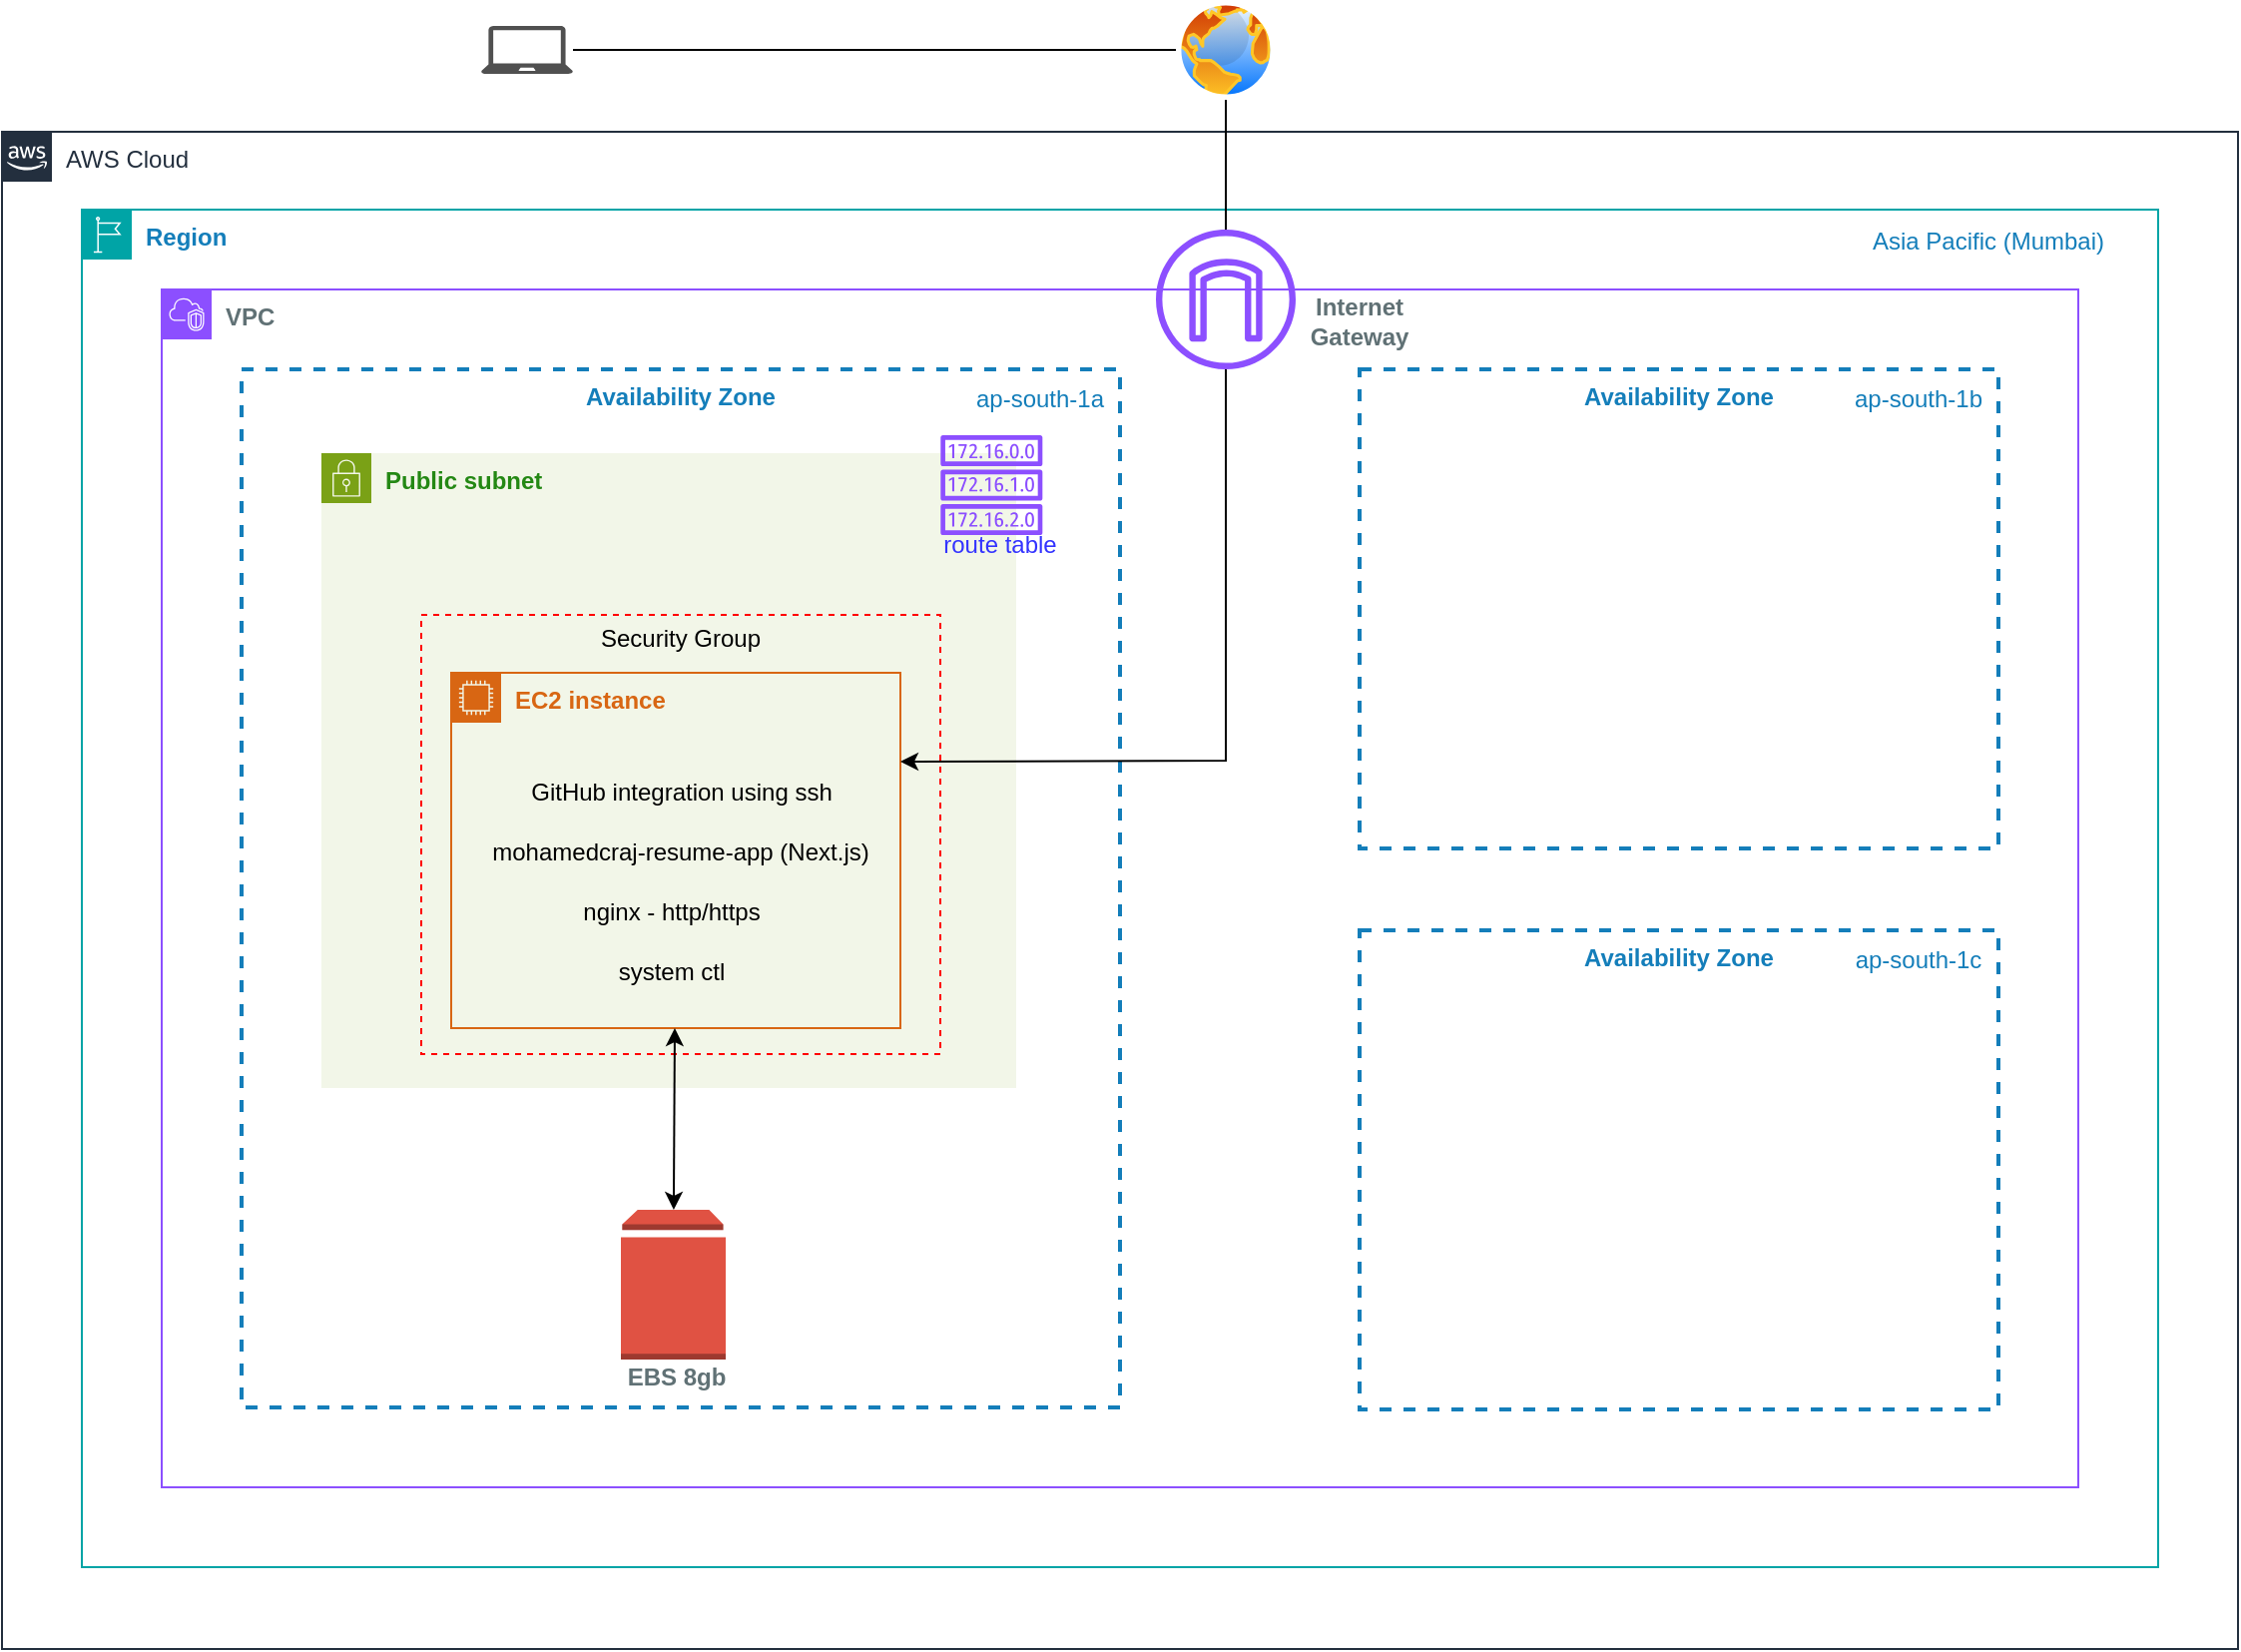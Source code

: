 <mxfile version="24.8.0">
  <diagram name="Page-1" id="13-ynUv5Vi8niWrXXFms">
    <mxGraphModel dx="1570" dy="1860" grid="1" gridSize="10" guides="1" tooltips="1" connect="1" arrows="1" fold="1" page="1" pageScale="1" pageWidth="1169" pageHeight="827" math="0" shadow="0">
      <root>
        <mxCell id="0" />
        <mxCell id="1" parent="0" />
        <mxCell id="L4TfTG_HE_Cz_6SOouko-7" value="&lt;font color=&quot;#607175&quot;&gt;&lt;b&gt;VPC&lt;/b&gt;&lt;/font&gt;" style="points=[[0,0],[0.25,0],[0.5,0],[0.75,0],[1,0],[1,0.25],[1,0.5],[1,0.75],[1,1],[0.75,1],[0.5,1],[0.25,1],[0,1],[0,0.75],[0,0.5],[0,0.25]];outlineConnect=0;gradientColor=none;html=1;whiteSpace=wrap;fontSize=12;fontStyle=0;container=1;pointerEvents=0;collapsible=0;recursiveResize=0;shape=mxgraph.aws4.group;grIcon=mxgraph.aws4.group_vpc2;strokeColor=#8C4FFF;fillColor=none;verticalAlign=top;align=left;spacingLeft=30;fontColor=#AAB7B8;dashed=0;" parent="1" vertex="1">
          <mxGeometry x="120" y="119" width="960" height="600" as="geometry" />
        </mxCell>
        <mxCell id="L4TfTG_HE_Cz_6SOouko-2" value="&lt;b&gt;Availability Zone&lt;/b&gt;" style="fillColor=none;strokeColor=#147EBA;dashed=1;verticalAlign=top;fontStyle=0;fontColor=#147EBA;whiteSpace=wrap;html=1;strokeWidth=2;" parent="L4TfTG_HE_Cz_6SOouko-7" vertex="1">
          <mxGeometry x="40" y="40" width="440" height="520" as="geometry" />
        </mxCell>
        <mxCell id="2Y4jXMCBEfJ4xLDZcFPG-1" value="&lt;b&gt;Public subnet&lt;/b&gt;" style="points=[[0,0],[0.25,0],[0.5,0],[0.75,0],[1,0],[1,0.25],[1,0.5],[1,0.75],[1,1],[0.75,1],[0.5,1],[0.25,1],[0,1],[0,0.75],[0,0.5],[0,0.25]];outlineConnect=0;gradientColor=none;html=1;whiteSpace=wrap;fontSize=12;fontStyle=0;container=1;pointerEvents=0;collapsible=0;recursiveResize=0;shape=mxgraph.aws4.group;grIcon=mxgraph.aws4.group_security_group;grStroke=0;strokeColor=#7AA116;fillColor=#F2F6E8;verticalAlign=top;align=left;spacingLeft=30;fontColor=#248814;dashed=0;" parent="L4TfTG_HE_Cz_6SOouko-7" vertex="1">
          <mxGeometry x="80" y="82" width="348" height="318" as="geometry" />
        </mxCell>
        <mxCell id="L4TfTG_HE_Cz_6SOouko-5" value="&lt;b&gt;Availability Zone&lt;/b&gt;" style="fillColor=none;strokeColor=#147EBA;dashed=1;verticalAlign=top;fontStyle=0;fontColor=#147EBA;whiteSpace=wrap;html=1;strokeWidth=2;" parent="L4TfTG_HE_Cz_6SOouko-7" vertex="1">
          <mxGeometry x="600" y="40" width="320" height="240" as="geometry" />
        </mxCell>
        <mxCell id="x8ulssIdyP4FOZrkm7Mt-3" value="&lt;span style=&quot;caret-color: rgb(20, 126, 186); color: rgb(20, 126, 186);&quot;&gt;ap-south-1a&lt;/span&gt;" style="text;html=1;align=center;verticalAlign=middle;whiteSpace=wrap;rounded=0;" parent="L4TfTG_HE_Cz_6SOouko-7" vertex="1">
          <mxGeometry x="400" y="40" width="80" height="30" as="geometry" />
        </mxCell>
        <mxCell id="x8ulssIdyP4FOZrkm7Mt-4" value="&lt;span style=&quot;caret-color: rgb(20, 126, 186); color: rgb(20, 126, 186);&quot;&gt;ap-south-1b&lt;/span&gt;" style="text;html=1;align=center;verticalAlign=middle;whiteSpace=wrap;rounded=0;" parent="L4TfTG_HE_Cz_6SOouko-7" vertex="1">
          <mxGeometry x="840" y="40" width="80" height="30" as="geometry" />
        </mxCell>
        <mxCell id="x8ulssIdyP4FOZrkm7Mt-6" value="mohamedcraj-resume-app (Next.js)" style="text;html=1;align=center;verticalAlign=middle;whiteSpace=wrap;rounded=0;" parent="L4TfTG_HE_Cz_6SOouko-7" vertex="1">
          <mxGeometry x="155" y="267" width="210" height="30" as="geometry" />
        </mxCell>
        <mxCell id="x8ulssIdyP4FOZrkm7Mt-8" value="system ctl" style="text;html=1;align=center;verticalAlign=middle;whiteSpace=wrap;rounded=0;" parent="L4TfTG_HE_Cz_6SOouko-7" vertex="1">
          <mxGeometry x="177.5" y="327" width="155" height="30" as="geometry" />
        </mxCell>
        <mxCell id="x8ulssIdyP4FOZrkm7Mt-9" value="GitHub integration using ssh" style="text;html=1;align=center;verticalAlign=middle;whiteSpace=wrap;rounded=0;" parent="L4TfTG_HE_Cz_6SOouko-7" vertex="1">
          <mxGeometry x="182.5" y="237" width="155" height="30" as="geometry" />
        </mxCell>
        <mxCell id="x8ulssIdyP4FOZrkm7Mt-7" value="nginx - http/https" style="text;html=1;align=center;verticalAlign=middle;whiteSpace=wrap;rounded=0;" parent="L4TfTG_HE_Cz_6SOouko-7" vertex="1">
          <mxGeometry x="177.5" y="297" width="155" height="30" as="geometry" />
        </mxCell>
        <mxCell id="x8ulssIdyP4FOZrkm7Mt-5" value="&lt;b&gt;EC2&lt;/b&gt; &lt;b&gt;instance&lt;/b&gt;" style="points=[[0,0],[0.25,0],[0.5,0],[0.75,0],[1,0],[1,0.25],[1,0.5],[1,0.75],[1,1],[0.75,1],[0.5,1],[0.25,1],[0,1],[0,0.75],[0,0.5],[0,0.25]];outlineConnect=0;gradientColor=none;html=1;whiteSpace=wrap;fontSize=12;fontStyle=0;container=1;pointerEvents=0;collapsible=0;recursiveResize=0;shape=mxgraph.aws4.group;grIcon=mxgraph.aws4.group_ec2_instance_contents;strokeColor=#D86613;fillColor=none;verticalAlign=top;align=left;spacingLeft=30;fontColor=#D86613;dashed=0;" parent="L4TfTG_HE_Cz_6SOouko-7" vertex="1">
          <mxGeometry x="145" y="192" width="225" height="178" as="geometry" />
        </mxCell>
        <mxCell id="CtbZwT8K51sQD9rCroaq-5" value="" style="sketch=0;outlineConnect=0;fontColor=#232F3E;gradientColor=none;fillColor=#8C4FFF;strokeColor=none;dashed=0;verticalLabelPosition=bottom;verticalAlign=top;align=center;html=1;fontSize=12;fontStyle=0;aspect=fixed;pointerEvents=1;shape=mxgraph.aws4.internet_gateway;" parent="L4TfTG_HE_Cz_6SOouko-7" vertex="1">
          <mxGeometry x="498" y="-30" width="70" height="70" as="geometry" />
        </mxCell>
        <mxCell id="CtbZwT8K51sQD9rCroaq-19" value="" style="endArrow=classic;html=1;rounded=0;entryX=1;entryY=0.25;entryDx=0;entryDy=0;" parent="L4TfTG_HE_Cz_6SOouko-7" source="CtbZwT8K51sQD9rCroaq-5" target="x8ulssIdyP4FOZrkm7Mt-5" edge="1">
          <mxGeometry width="50" height="50" relative="1" as="geometry">
            <mxPoint x="440" y="241" as="sourcePoint" />
            <mxPoint x="490" y="191" as="targetPoint" />
            <Array as="points">
              <mxPoint x="533" y="236" />
            </Array>
          </mxGeometry>
        </mxCell>
        <mxCell id="CtbZwT8K51sQD9rCroaq-3" value="" style="sketch=0;outlineConnect=0;fontColor=#232F3E;gradientColor=none;fillColor=#8C4FFF;strokeColor=none;dashed=0;verticalLabelPosition=bottom;verticalAlign=top;align=center;html=1;fontSize=12;fontStyle=0;aspect=fixed;pointerEvents=1;shape=mxgraph.aws4.route_table;" parent="L4TfTG_HE_Cz_6SOouko-7" vertex="1">
          <mxGeometry x="390" y="73" width="51.32" height="50" as="geometry" />
        </mxCell>
        <mxCell id="CtbZwT8K51sQD9rCroaq-22" value="&lt;span style=&quot;caret-color: rgb(20, 126, 186);&quot;&gt;&lt;font color=&quot;#3333ff&quot;&gt;route&amp;nbsp;&lt;/font&gt;&lt;/span&gt;&lt;span style=&quot;color: rgb(51, 51, 255); caret-color: rgb(20, 126, 186);&quot;&gt;table&lt;/span&gt;" style="text;html=1;align=center;verticalAlign=middle;whiteSpace=wrap;rounded=0;" parent="L4TfTG_HE_Cz_6SOouko-7" vertex="1">
          <mxGeometry x="365" y="113" width="110" height="30" as="geometry" />
        </mxCell>
        <mxCell id="zAj2PHLropoLtoxox9gV-9" value="&lt;div style=&quot;text-align: left;&quot;&gt;&lt;font color=&quot;#607175&quot;&gt;&lt;span style=&quot;caret-color: rgb(96, 113, 117);&quot;&gt;&lt;b&gt;EBS 8gb&lt;/b&gt;&lt;/span&gt;&lt;/font&gt;&lt;/div&gt;" style="text;html=1;align=center;verticalAlign=middle;whiteSpace=wrap;rounded=0;" vertex="1" parent="L4TfTG_HE_Cz_6SOouko-7">
          <mxGeometry x="227.5" y="530" width="60" height="30" as="geometry" />
        </mxCell>
        <mxCell id="L4TfTG_HE_Cz_6SOouko-1" value="&lt;b&gt;Region&lt;/b&gt;" style="points=[[0,0],[0.25,0],[0.5,0],[0.75,0],[1,0],[1,0.25],[1,0.5],[1,0.75],[1,1],[0.75,1],[0.5,1],[0.25,1],[0,1],[0,0.75],[0,0.5],[0,0.25]];outlineConnect=0;gradientColor=none;html=1;whiteSpace=wrap;fontSize=12;fontStyle=0;container=1;pointerEvents=0;collapsible=0;recursiveResize=0;shape=mxgraph.aws4.group;grIcon=mxgraph.aws4.group_region;strokeColor=#00A4A6;fillColor=none;verticalAlign=top;align=left;spacingLeft=30;fontColor=#147EBA;" parent="1" vertex="1">
          <mxGeometry x="80" y="79" width="1040" height="680" as="geometry" />
        </mxCell>
        <mxCell id="CtbZwT8K51sQD9rCroaq-7" value="" style="sketch=0;pointerEvents=1;shadow=0;dashed=0;html=1;strokeColor=none;fillColor=#505050;labelPosition=center;verticalLabelPosition=bottom;verticalAlign=top;outlineConnect=0;align=center;shape=mxgraph.office.devices.laptop;" parent="1" vertex="1">
          <mxGeometry x="280" y="-13" width="46" height="24" as="geometry" />
        </mxCell>
        <mxCell id="L4TfTG_HE_Cz_6SOouko-4" value="AWS Cloud" style="points=[[0,0],[0.25,0],[0.5,0],[0.75,0],[1,0],[1,0.25],[1,0.5],[1,0.75],[1,1],[0.75,1],[0.5,1],[0.25,1],[0,1],[0,0.75],[0,0.5],[0,0.25]];outlineConnect=0;gradientColor=none;html=1;whiteSpace=wrap;fontSize=12;fontStyle=0;container=1;pointerEvents=0;collapsible=0;recursiveResize=0;shape=mxgraph.aws4.group;grIcon=mxgraph.aws4.group_aws_cloud_alt;strokeColor=#232F3E;fillColor=none;verticalAlign=top;align=left;spacingLeft=30;fontColor=#232F3E;dashed=0;" parent="1" vertex="1">
          <mxGeometry x="40" y="40" width="1120" height="760" as="geometry" />
        </mxCell>
        <mxCell id="CtbZwT8K51sQD9rCroaq-20" value="Security Group" style="fontStyle=0;verticalAlign=top;align=center;spacingTop=-2;fillColor=none;rounded=0;whiteSpace=wrap;html=1;strokeColor=#FF0000;strokeWidth=1;dashed=1;container=1;collapsible=0;expand=0;recursiveResize=0;" parent="L4TfTG_HE_Cz_6SOouko-4" vertex="1">
          <mxGeometry x="210" y="242" width="260" height="220" as="geometry" />
        </mxCell>
        <mxCell id="x8ulssIdyP4FOZrkm7Mt-1" value="&lt;span style=&quot;caret-color: rgb(20, 126, 186); color: rgb(20, 126, 186); text-align: left;&quot;&gt;Asia Pacific (Mumbai)&lt;/span&gt;" style="text;html=1;align=center;verticalAlign=middle;whiteSpace=wrap;rounded=0;" parent="L4TfTG_HE_Cz_6SOouko-4" vertex="1">
          <mxGeometry x="930" y="40" width="130" height="30" as="geometry" />
        </mxCell>
        <mxCell id="CtbZwT8K51sQD9rCroaq-6" value="&lt;b style=&quot;caret-color: rgb(96, 113, 117); color: rgb(96, 113, 117); text-align: left;&quot;&gt;Internet&lt;/b&gt;&lt;div&gt;&lt;b style=&quot;caret-color: rgb(96, 113, 117); color: rgb(96, 113, 117); text-align: left;&quot;&gt;Gateway&lt;/b&gt;&lt;br&gt;&lt;/div&gt;" style="text;html=1;align=center;verticalAlign=middle;whiteSpace=wrap;rounded=0;" parent="L4TfTG_HE_Cz_6SOouko-4" vertex="1">
          <mxGeometry x="650" y="80" width="60" height="30" as="geometry" />
        </mxCell>
        <mxCell id="zAj2PHLropoLtoxox9gV-1" value="&lt;b&gt;Availability Zone&lt;/b&gt;" style="fillColor=none;strokeColor=#147EBA;dashed=1;verticalAlign=top;fontStyle=0;fontColor=#147EBA;whiteSpace=wrap;html=1;strokeWidth=2;" vertex="1" parent="L4TfTG_HE_Cz_6SOouko-4">
          <mxGeometry x="680" y="400" width="320" height="240" as="geometry" />
        </mxCell>
        <mxCell id="zAj2PHLropoLtoxox9gV-2" value="&lt;span style=&quot;caret-color: rgb(20, 126, 186); color: rgb(20, 126, 186);&quot;&gt;ap-south-1c&lt;/span&gt;" style="text;html=1;align=center;verticalAlign=middle;whiteSpace=wrap;rounded=0;" vertex="1" parent="L4TfTG_HE_Cz_6SOouko-4">
          <mxGeometry x="920" y="400" width="80" height="30" as="geometry" />
        </mxCell>
        <mxCell id="zAj2PHLropoLtoxox9gV-5" value="" style="outlineConnect=0;dashed=0;verticalLabelPosition=bottom;verticalAlign=top;align=center;html=1;shape=mxgraph.aws3.volume;fillColor=#E05243;gradientColor=none;" vertex="1" parent="L4TfTG_HE_Cz_6SOouko-4">
          <mxGeometry x="310" y="540" width="52.5" height="75" as="geometry" />
        </mxCell>
        <mxCell id="CtbZwT8K51sQD9rCroaq-8" value="" style="image;aspect=fixed;perimeter=ellipsePerimeter;html=1;align=center;shadow=0;dashed=0;spacingTop=3;image=img/lib/active_directory/internet_globe.svg;" parent="1" vertex="1">
          <mxGeometry x="628" y="-26" width="50" height="50" as="geometry" />
        </mxCell>
        <mxCell id="CtbZwT8K51sQD9rCroaq-17" value="" style="endArrow=none;html=1;rounded=0;entryX=0.5;entryY=1;entryDx=0;entryDy=0;" parent="1" source="CtbZwT8K51sQD9rCroaq-5" target="CtbZwT8K51sQD9rCroaq-8" edge="1">
          <mxGeometry width="50" height="50" relative="1" as="geometry">
            <mxPoint x="560" y="360" as="sourcePoint" />
            <mxPoint x="610" y="310" as="targetPoint" />
          </mxGeometry>
        </mxCell>
        <mxCell id="CtbZwT8K51sQD9rCroaq-18" value="" style="endArrow=none;html=1;rounded=0;" parent="1" source="CtbZwT8K51sQD9rCroaq-7" target="CtbZwT8K51sQD9rCroaq-8" edge="1">
          <mxGeometry width="50" height="50" relative="1" as="geometry">
            <mxPoint x="560" y="360" as="sourcePoint" />
            <mxPoint x="610" y="310" as="targetPoint" />
          </mxGeometry>
        </mxCell>
        <mxCell id="zAj2PHLropoLtoxox9gV-7" value="" style="endArrow=classic;startArrow=classic;html=1;rounded=0;" edge="1" parent="1" source="zAj2PHLropoLtoxox9gV-5" target="x8ulssIdyP4FOZrkm7Mt-5">
          <mxGeometry width="50" height="50" relative="1" as="geometry">
            <mxPoint x="560" y="440" as="sourcePoint" />
            <mxPoint x="376" y="530" as="targetPoint" />
          </mxGeometry>
        </mxCell>
      </root>
    </mxGraphModel>
  </diagram>
</mxfile>
